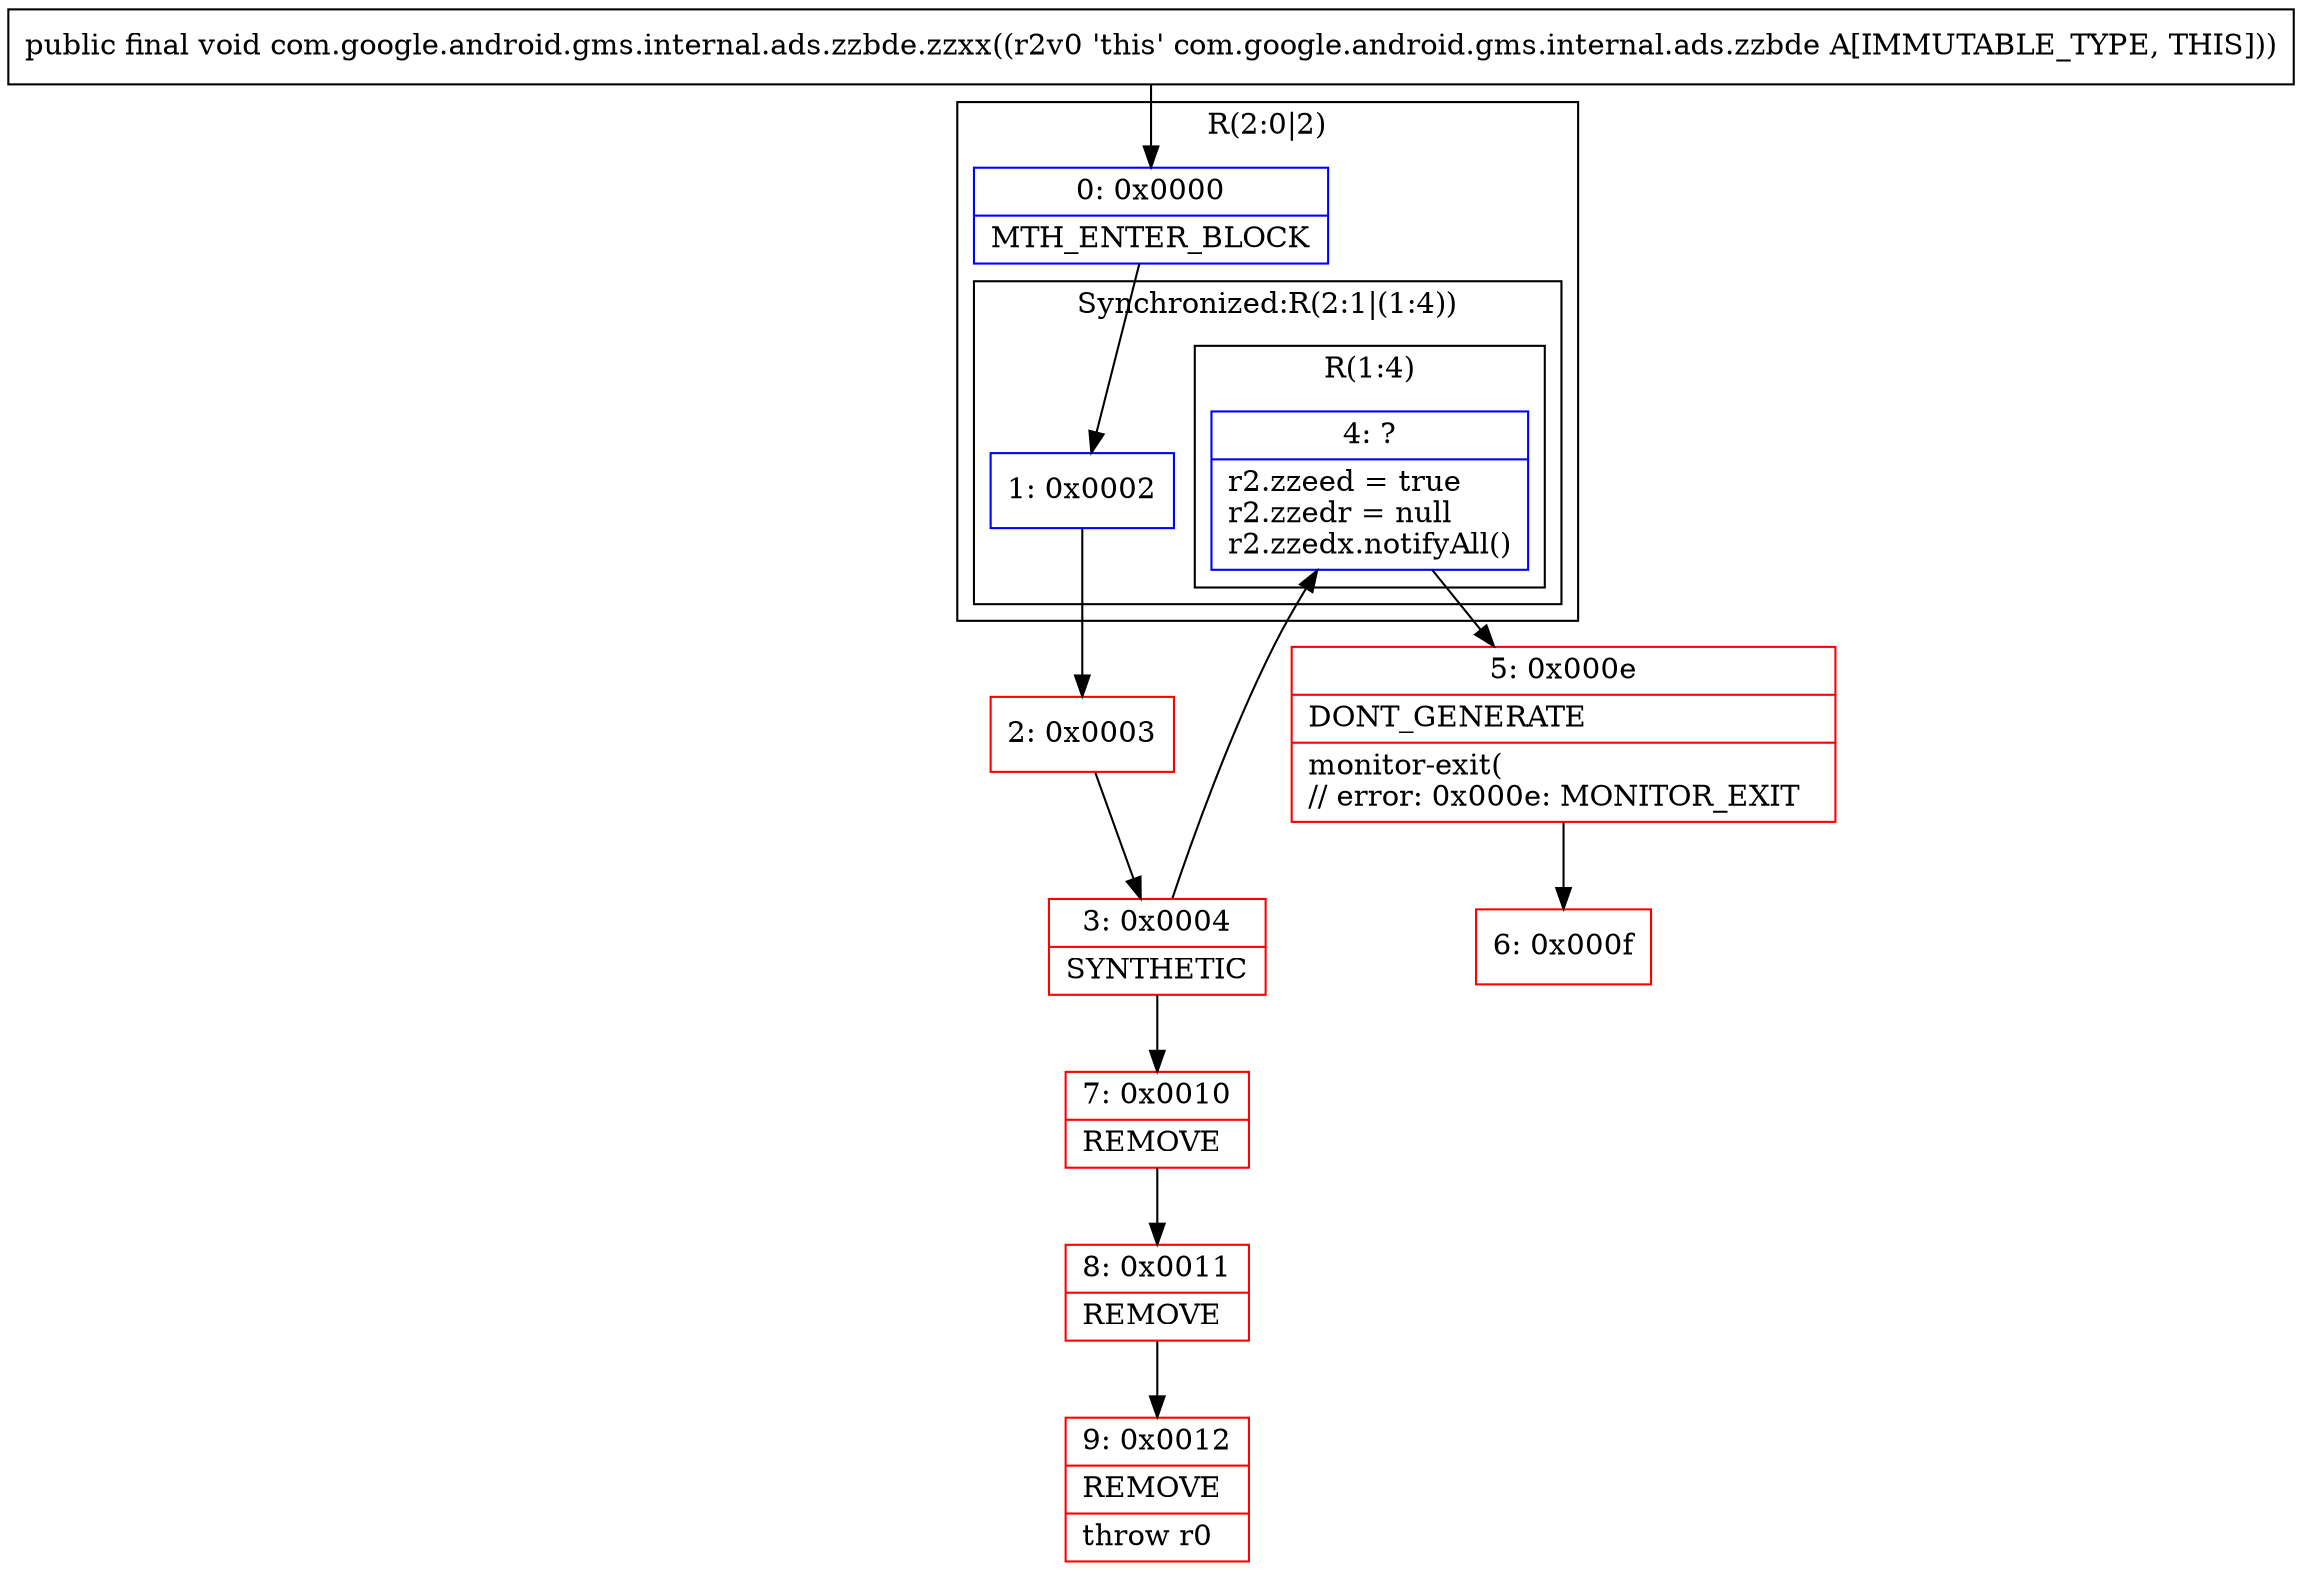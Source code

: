 digraph "CFG forcom.google.android.gms.internal.ads.zzbde.zzxx()V" {
subgraph cluster_Region_772769709 {
label = "R(2:0|2)";
node [shape=record,color=blue];
Node_0 [shape=record,label="{0\:\ 0x0000|MTH_ENTER_BLOCK\l}"];
subgraph cluster_SynchronizedRegion_1505748998 {
label = "Synchronized:R(2:1|(1:4))";
node [shape=record,color=blue];
Node_1 [shape=record,label="{1\:\ 0x0002}"];
subgraph cluster_Region_679702326 {
label = "R(1:4)";
node [shape=record,color=blue];
Node_4 [shape=record,label="{4\:\ ?|r2.zzeed = true\lr2.zzedr = null\lr2.zzedx.notifyAll()\l}"];
}
}
}
Node_2 [shape=record,color=red,label="{2\:\ 0x0003}"];
Node_3 [shape=record,color=red,label="{3\:\ 0x0004|SYNTHETIC\l}"];
Node_5 [shape=record,color=red,label="{5\:\ 0x000e|DONT_GENERATE\l|monitor\-exit(\l\/\/ error: 0x000e: MONITOR_EXIT  \l}"];
Node_6 [shape=record,color=red,label="{6\:\ 0x000f}"];
Node_7 [shape=record,color=red,label="{7\:\ 0x0010|REMOVE\l}"];
Node_8 [shape=record,color=red,label="{8\:\ 0x0011|REMOVE\l}"];
Node_9 [shape=record,color=red,label="{9\:\ 0x0012|REMOVE\l|throw r0\l}"];
MethodNode[shape=record,label="{public final void com.google.android.gms.internal.ads.zzbde.zzxx((r2v0 'this' com.google.android.gms.internal.ads.zzbde A[IMMUTABLE_TYPE, THIS])) }"];
MethodNode -> Node_0;
Node_0 -> Node_1;
Node_1 -> Node_2;
Node_4 -> Node_5;
Node_2 -> Node_3;
Node_3 -> Node_4;
Node_3 -> Node_7;
Node_5 -> Node_6;
Node_7 -> Node_8;
Node_8 -> Node_9;
}

